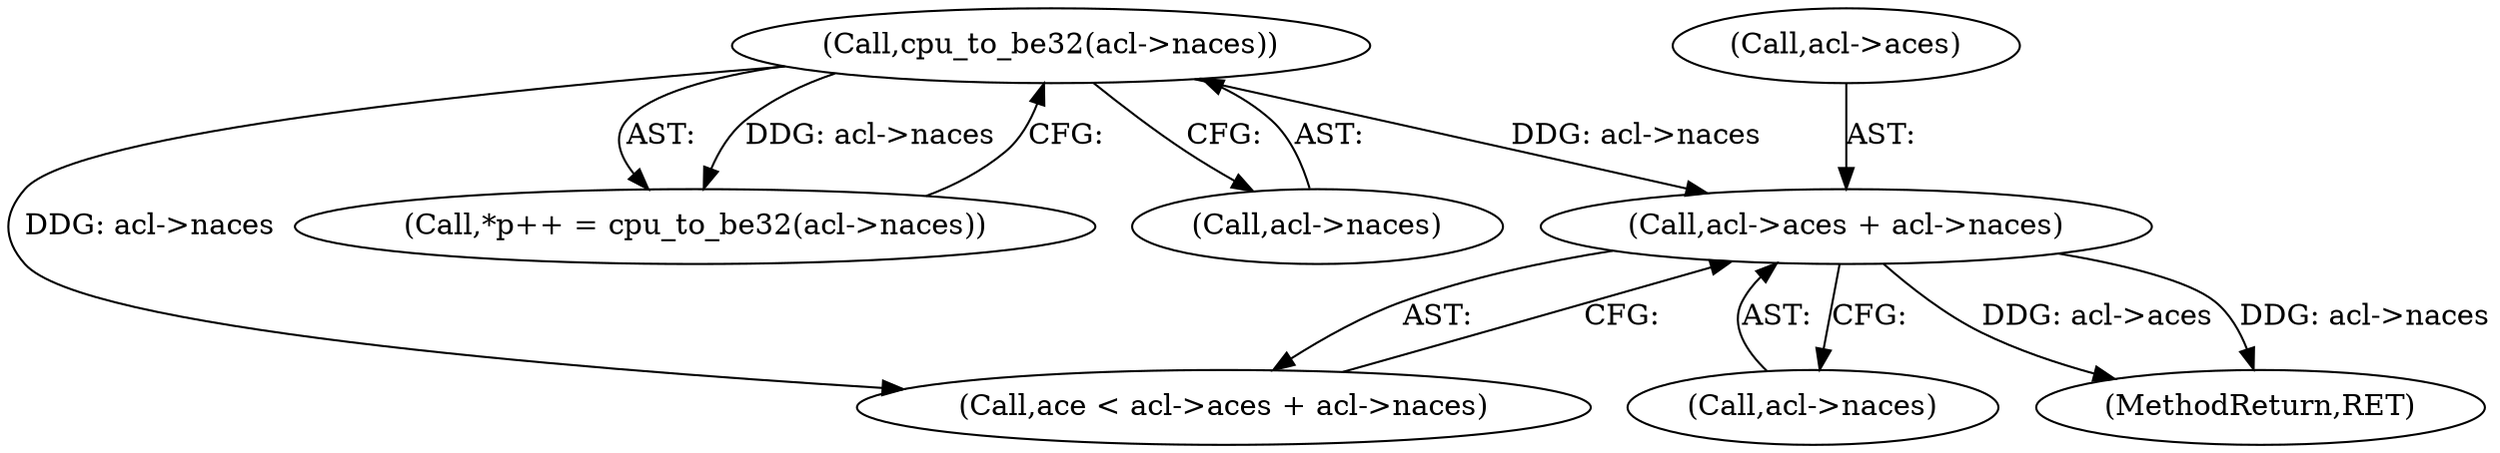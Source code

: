 digraph "0_linux_c70422f760c120480fee4de6c38804c72aa26bc1_12@pointer" {
"1000909" [label="(Call,acl->aces + acl->naces)"];
"1000897" [label="(Call,cpu_to_be32(acl->naces))"];
"1000909" [label="(Call,acl->aces + acl->naces)"];
"1000897" [label="(Call,cpu_to_be32(acl->naces))"];
"1000913" [label="(Call,acl->naces)"];
"1000910" [label="(Call,acl->aces)"];
"1000907" [label="(Call,ace < acl->aces + acl->naces)"];
"1000893" [label="(Call,*p++ = cpu_to_be32(acl->naces))"];
"1000898" [label="(Call,acl->naces)"];
"1001934" [label="(MethodReturn,RET)"];
"1000909" -> "1000907"  [label="AST: "];
"1000909" -> "1000913"  [label="CFG: "];
"1000910" -> "1000909"  [label="AST: "];
"1000913" -> "1000909"  [label="AST: "];
"1000907" -> "1000909"  [label="CFG: "];
"1000909" -> "1001934"  [label="DDG: acl->aces"];
"1000909" -> "1001934"  [label="DDG: acl->naces"];
"1000897" -> "1000909"  [label="DDG: acl->naces"];
"1000897" -> "1000893"  [label="AST: "];
"1000897" -> "1000898"  [label="CFG: "];
"1000898" -> "1000897"  [label="AST: "];
"1000893" -> "1000897"  [label="CFG: "];
"1000897" -> "1000893"  [label="DDG: acl->naces"];
"1000897" -> "1000907"  [label="DDG: acl->naces"];
}
